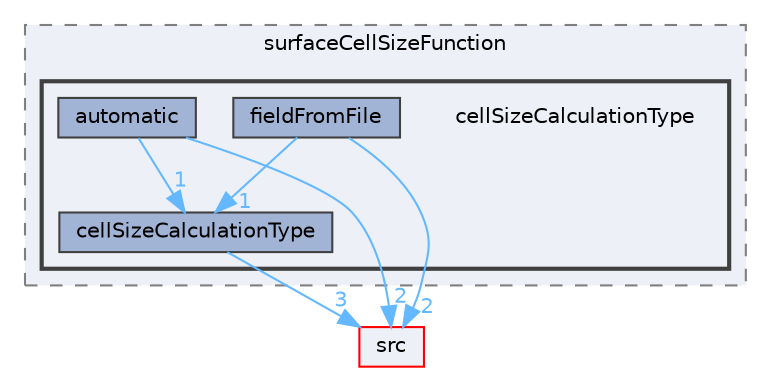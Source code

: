 digraph "applications/utilities/mesh/generation/foamyMesh/conformalVoronoiMesh/cellSizeControlSurfaces/surfaceCellSizeFunction/cellSizeCalculationType"
{
 // LATEX_PDF_SIZE
  bgcolor="transparent";
  edge [fontname=Helvetica,fontsize=10,labelfontname=Helvetica,labelfontsize=10];
  node [fontname=Helvetica,fontsize=10,shape=box,height=0.2,width=0.4];
  compound=true
  subgraph clusterdir_bb203e61ccf055bfaaaa7acfdea88afb {
    graph [ bgcolor="#edf0f7", pencolor="grey50", label="surfaceCellSizeFunction", fontname=Helvetica,fontsize=10 style="filled,dashed", URL="dir_bb203e61ccf055bfaaaa7acfdea88afb.html",tooltip=""]
  subgraph clusterdir_a697956e4d559fffbd58795d684dfd83 {
    graph [ bgcolor="#edf0f7", pencolor="grey25", label="", fontname=Helvetica,fontsize=10 style="filled,bold", URL="dir_a697956e4d559fffbd58795d684dfd83.html",tooltip=""]
    dir_a697956e4d559fffbd58795d684dfd83 [shape=plaintext, label="cellSizeCalculationType"];
  dir_35bb6116b1e221ce86343c74ad2c20cb [label="automatic", fillcolor="#a2b4d6", color="grey25", style="filled", URL="dir_35bb6116b1e221ce86343c74ad2c20cb.html",tooltip=""];
  dir_4b32007aaf06d58f51fdc3e678ece01a [label="cellSizeCalculationType", fillcolor="#a2b4d6", color="grey25", style="filled", URL="dir_4b32007aaf06d58f51fdc3e678ece01a.html",tooltip=""];
  dir_44cb690e17aa6015688c894691084093 [label="fieldFromFile", fillcolor="#a2b4d6", color="grey25", style="filled", URL="dir_44cb690e17aa6015688c894691084093.html",tooltip=""];
  }
  }
  dir_68267d1309a1af8e8297ef4c3efbcdba [label="src", fillcolor="#edf0f7", color="red", style="filled", URL="dir_68267d1309a1af8e8297ef4c3efbcdba.html",tooltip=""];
  dir_35bb6116b1e221ce86343c74ad2c20cb->dir_4b32007aaf06d58f51fdc3e678ece01a [headlabel="1", labeldistance=1.5 headhref="dir_000169_000439.html" href="dir_000169_000439.html" color="steelblue1" fontcolor="steelblue1"];
  dir_35bb6116b1e221ce86343c74ad2c20cb->dir_68267d1309a1af8e8297ef4c3efbcdba [headlabel="2", labeldistance=1.5 headhref="dir_000169_003729.html" href="dir_000169_003729.html" color="steelblue1" fontcolor="steelblue1"];
  dir_4b32007aaf06d58f51fdc3e678ece01a->dir_68267d1309a1af8e8297ef4c3efbcdba [headlabel="3", labeldistance=1.5 headhref="dir_000439_003729.html" href="dir_000439_003729.html" color="steelblue1" fontcolor="steelblue1"];
  dir_44cb690e17aa6015688c894691084093->dir_4b32007aaf06d58f51fdc3e678ece01a [headlabel="1", labeldistance=1.5 headhref="dir_001328_000439.html" href="dir_001328_000439.html" color="steelblue1" fontcolor="steelblue1"];
  dir_44cb690e17aa6015688c894691084093->dir_68267d1309a1af8e8297ef4c3efbcdba [headlabel="2", labeldistance=1.5 headhref="dir_001328_003729.html" href="dir_001328_003729.html" color="steelblue1" fontcolor="steelblue1"];
}
